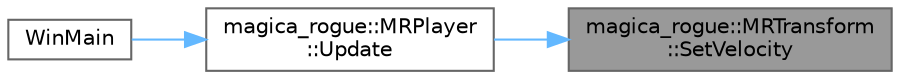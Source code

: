 digraph "magica_rogue::MRTransform::SetVelocity"
{
 // LATEX_PDF_SIZE
  bgcolor="transparent";
  edge [fontname=Helvetica,fontsize=10,labelfontname=Helvetica,labelfontsize=10];
  node [fontname=Helvetica,fontsize=10,shape=box,height=0.2,width=0.4];
  rankdir="RL";
  Node1 [id="Node000001",label="magica_rogue::MRTransform\l::SetVelocity",height=0.2,width=0.4,color="gray40", fillcolor="grey60", style="filled", fontcolor="black",tooltip="速度を設定"];
  Node1 -> Node2 [id="edge3_Node000001_Node000002",dir="back",color="steelblue1",style="solid",tooltip=" "];
  Node2 [id="Node000002",label="magica_rogue::MRPlayer\l::Update",height=0.2,width=0.4,color="grey40", fillcolor="white", style="filled",URL="$classmagica__rogue_1_1_m_r_player.html#a1af70849babd1f929acec7b34d4f2187",tooltip="更新"];
  Node2 -> Node3 [id="edge4_Node000002_Node000003",dir="back",color="steelblue1",style="solid",tooltip=" "];
  Node3 [id="Node000003",label="WinMain",height=0.2,width=0.4,color="grey40", fillcolor="white", style="filled",URL="$main_8cpp.html#aa9f5bde5a38da1ef0ae63e9a5a567411",tooltip=" "];
}

